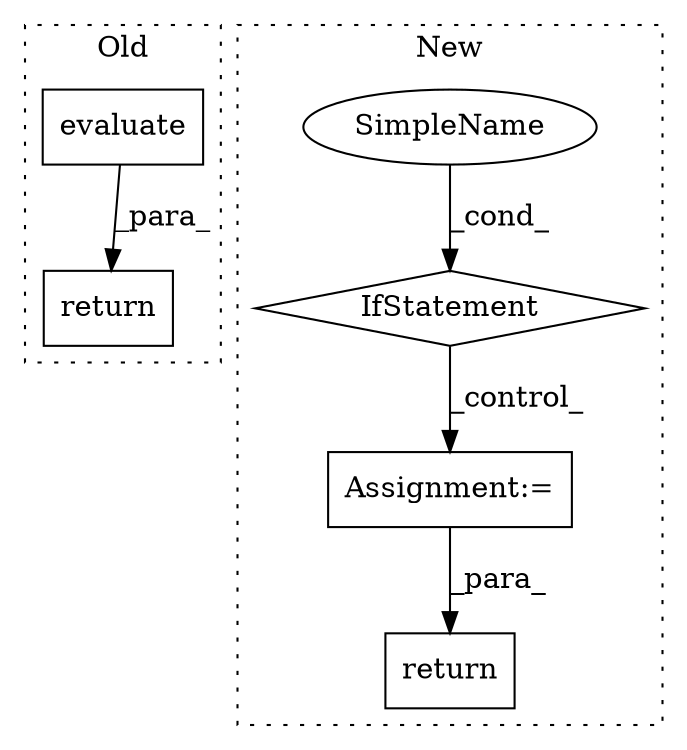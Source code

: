 digraph G {
subgraph cluster0 {
1 [label="evaluate" a="32" s="4228" l="10" shape="box"];
3 [label="return" a="41" s="4198" l="7" shape="box"];
label = "Old";
style="dotted";
}
subgraph cluster1 {
2 [label="return" a="41" s="5003" l="7" shape="box"];
4 [label="Assignment:=" a="7" s="4918" l="1" shape="box"];
5 [label="IfStatement" a="25" s="4852,4888" l="4,2" shape="diamond"];
6 [label="SimpleName" a="42" s="" l="" shape="ellipse"];
label = "New";
style="dotted";
}
1 -> 3 [label="_para_"];
4 -> 2 [label="_para_"];
5 -> 4 [label="_control_"];
6 -> 5 [label="_cond_"];
}